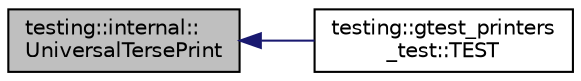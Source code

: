 digraph "testing::internal::UniversalTersePrint"
{
  edge [fontname="Helvetica",fontsize="10",labelfontname="Helvetica",labelfontsize="10"];
  node [fontname="Helvetica",fontsize="10",shape=record];
  rankdir="LR";
  Node3497 [label="testing::internal::\lUniversalTersePrint",height=0.2,width=0.4,color="black", fillcolor="grey75", style="filled", fontcolor="black"];
  Node3497 -> Node3498 [dir="back",color="midnightblue",fontsize="10",style="solid",fontname="Helvetica"];
  Node3498 [label="testing::gtest_printers\l_test::TEST",height=0.2,width=0.4,color="black", fillcolor="white", style="filled",URL="$dd/d01/namespacetesting_1_1gtest__printers__test.html#ab49ff6527b0b01411b725fe46e1af65c"];
}
